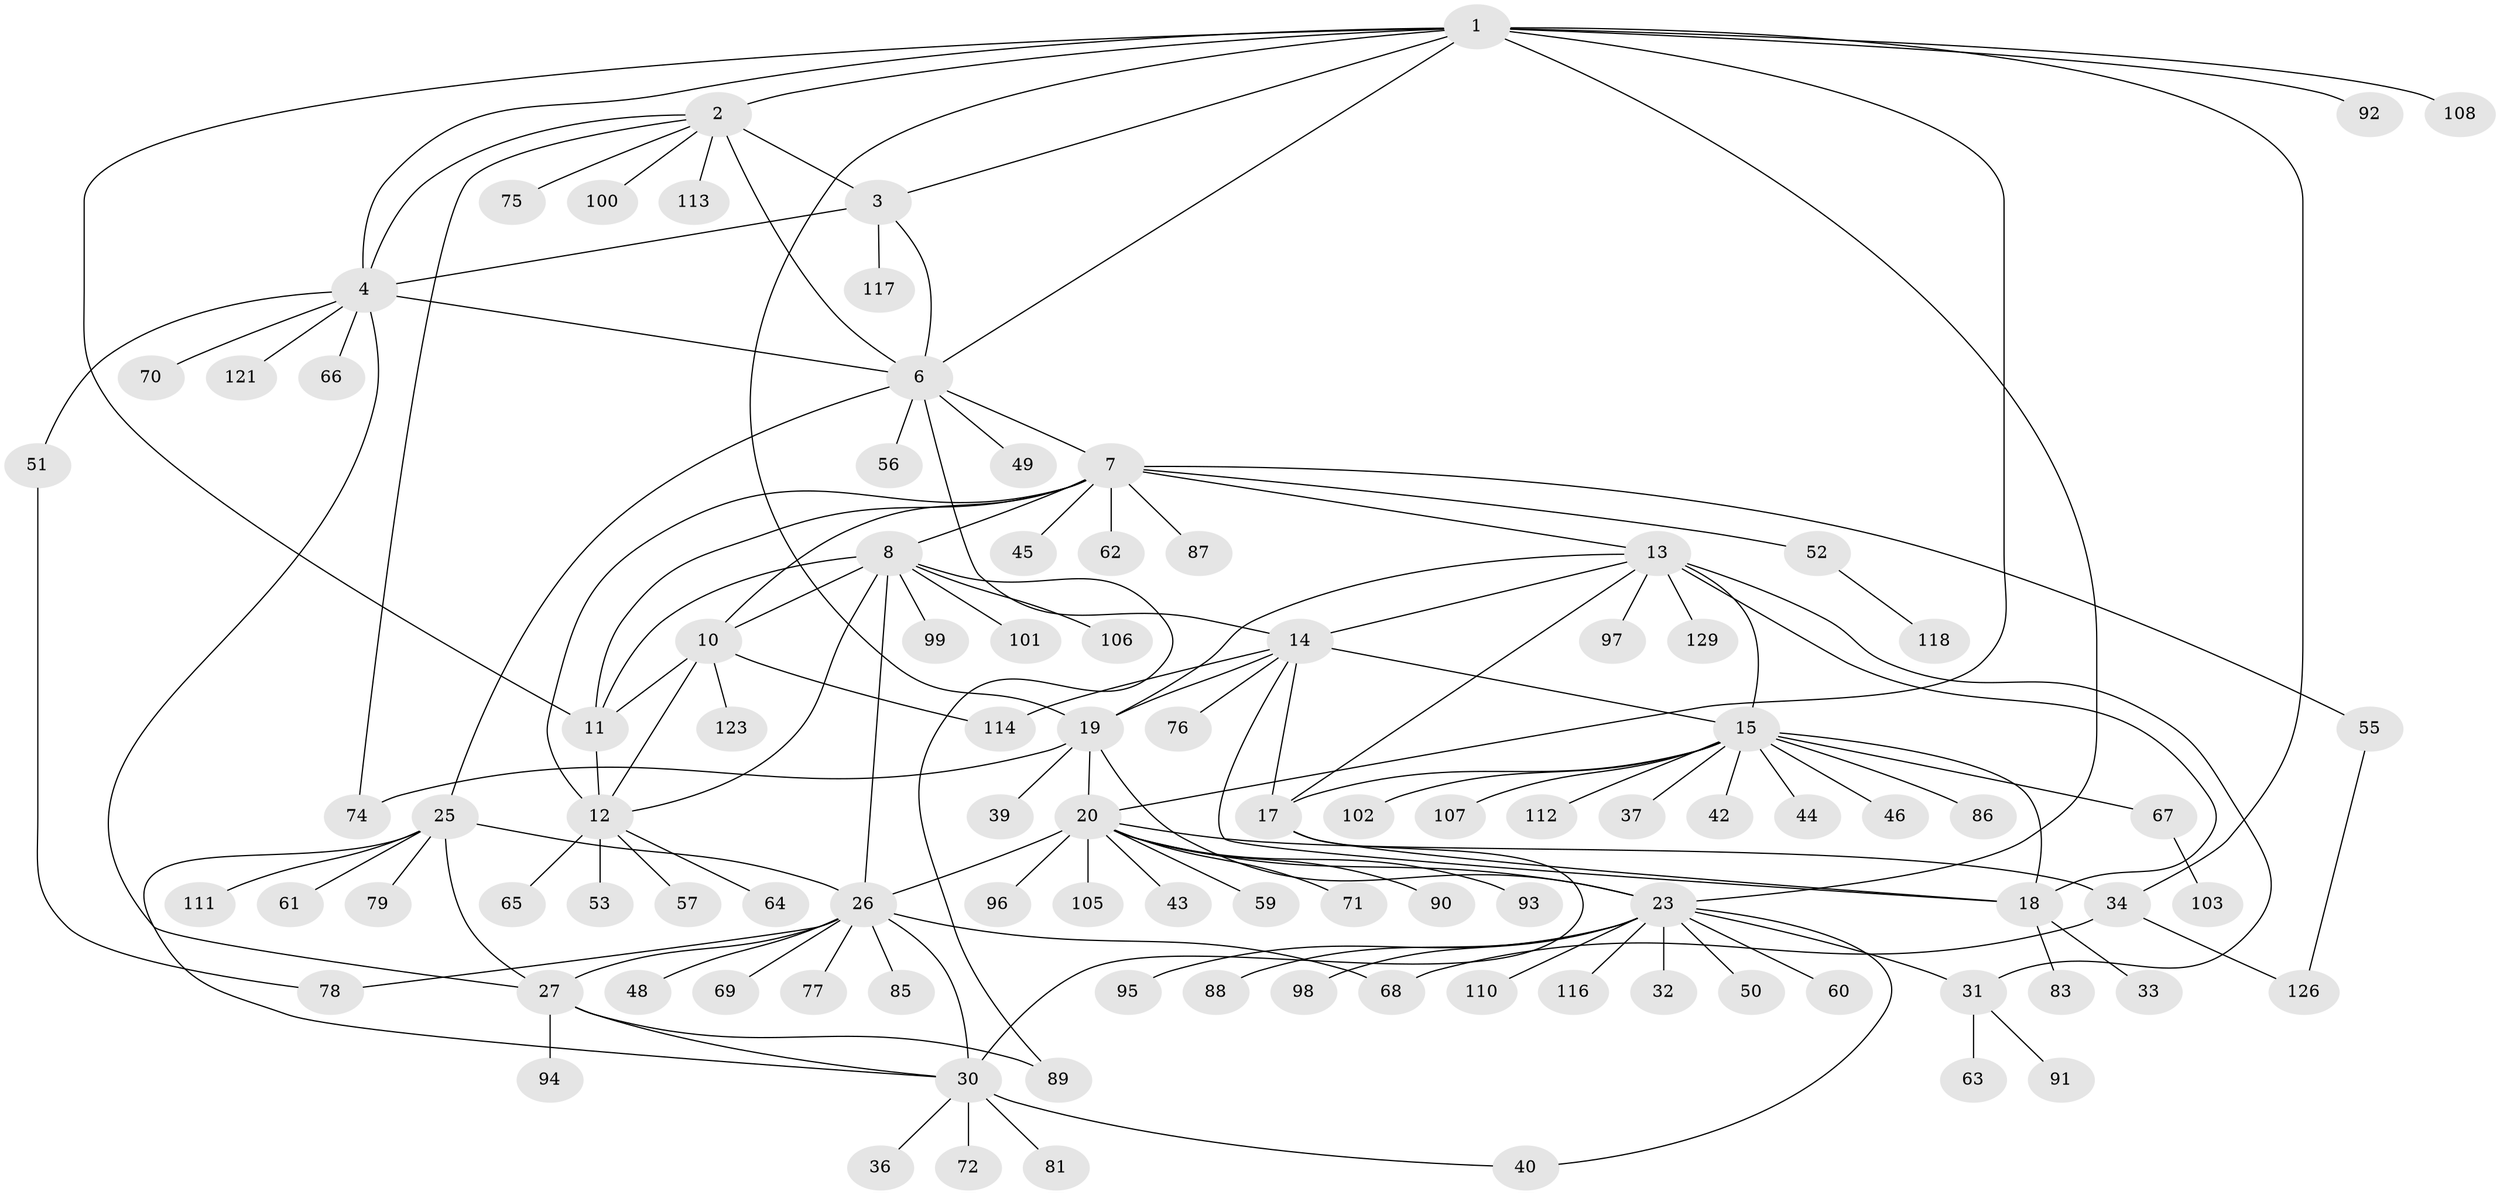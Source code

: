 // original degree distribution, {8: 0.031007751937984496, 7: 0.05426356589147287, 11: 0.05426356589147287, 10: 0.031007751937984496, 6: 0.015503875968992248, 9: 0.046511627906976744, 4: 0.015503875968992248, 1: 0.5968992248062015, 2: 0.14728682170542637, 3: 0.007751937984496124}
// Generated by graph-tools (version 1.1) at 2025/42/03/06/25 10:42:11]
// undirected, 101 vertices, 141 edges
graph export_dot {
graph [start="1"]
  node [color=gray90,style=filled];
  1 [super="+22"];
  2 [super="+5"];
  3 [super="+104"];
  4 [super="+127"];
  6;
  7 [super="+9"];
  8 [super="+128"];
  10 [super="+35"];
  11 [super="+120"];
  12 [super="+122"];
  13 [super="+115"];
  14 [super="+38"];
  15 [super="+16"];
  17 [super="+82"];
  18;
  19 [super="+80"];
  20 [super="+21"];
  23 [super="+24"];
  25 [super="+109"];
  26 [super="+28"];
  27 [super="+29"];
  30 [super="+47"];
  31 [super="+41"];
  32;
  33;
  34 [super="+73"];
  36;
  37;
  39 [super="+84"];
  40;
  42;
  43;
  44;
  45;
  46;
  48;
  49 [super="+54"];
  50;
  51;
  52 [super="+58"];
  53;
  55;
  56;
  57;
  59;
  60;
  61;
  62;
  63;
  64;
  65;
  66;
  67;
  68;
  69;
  70;
  71;
  72;
  74;
  75;
  76;
  77 [super="+124"];
  78;
  79;
  81;
  83;
  85;
  86;
  87;
  88;
  89;
  90;
  91;
  92;
  93;
  94;
  95;
  96;
  97;
  98;
  99;
  100;
  101;
  102;
  103;
  105;
  106;
  107;
  108;
  110;
  111 [super="+125"];
  112;
  113 [super="+119"];
  114;
  116;
  117;
  118;
  121;
  123;
  126;
  129;
  1 -- 2 [weight=2];
  1 -- 3;
  1 -- 4;
  1 -- 6;
  1 -- 34;
  1 -- 92;
  1 -- 19;
  1 -- 20 [weight=2];
  1 -- 23 [weight=2];
  1 -- 11;
  1 -- 108;
  2 -- 3 [weight=2];
  2 -- 4 [weight=2];
  2 -- 6 [weight=2];
  2 -- 75;
  2 -- 100;
  2 -- 113;
  2 -- 74;
  3 -- 4;
  3 -- 6;
  3 -- 117;
  4 -- 6;
  4 -- 27;
  4 -- 51;
  4 -- 66;
  4 -- 70;
  4 -- 121;
  6 -- 14;
  6 -- 49;
  6 -- 56;
  6 -- 7;
  6 -- 25;
  7 -- 8 [weight=2];
  7 -- 10 [weight=2];
  7 -- 11 [weight=2];
  7 -- 12 [weight=2];
  7 -- 87;
  7 -- 45;
  7 -- 13;
  7 -- 52;
  7 -- 55;
  7 -- 62;
  8 -- 10;
  8 -- 11;
  8 -- 12;
  8 -- 26;
  8 -- 89;
  8 -- 99;
  8 -- 101;
  8 -- 106;
  10 -- 11;
  10 -- 12;
  10 -- 114;
  10 -- 123;
  11 -- 12;
  12 -- 53;
  12 -- 57;
  12 -- 64;
  12 -- 65;
  13 -- 14;
  13 -- 15 [weight=2];
  13 -- 17;
  13 -- 18;
  13 -- 19;
  13 -- 31;
  13 -- 97;
  13 -- 129;
  14 -- 15 [weight=2];
  14 -- 17;
  14 -- 18;
  14 -- 76;
  14 -- 114;
  14 -- 19;
  15 -- 17 [weight=2];
  15 -- 18 [weight=2];
  15 -- 46;
  15 -- 67;
  15 -- 86;
  15 -- 102;
  15 -- 107;
  15 -- 37;
  15 -- 42;
  15 -- 44;
  15 -- 112;
  17 -- 18;
  17 -- 30;
  18 -- 33;
  18 -- 83;
  19 -- 20 [weight=2];
  19 -- 23 [weight=2];
  19 -- 39;
  19 -- 74;
  20 -- 23 [weight=4];
  20 -- 43;
  20 -- 71;
  20 -- 90;
  20 -- 93;
  20 -- 96;
  20 -- 105;
  20 -- 34;
  20 -- 26;
  20 -- 59;
  23 -- 40;
  23 -- 50;
  23 -- 60;
  23 -- 88;
  23 -- 32;
  23 -- 98;
  23 -- 110;
  23 -- 116;
  23 -- 95;
  23 -- 31;
  25 -- 26 [weight=2];
  25 -- 27 [weight=2];
  25 -- 30;
  25 -- 61;
  25 -- 79;
  25 -- 111;
  26 -- 27 [weight=4];
  26 -- 30 [weight=2];
  26 -- 68;
  26 -- 78;
  26 -- 69;
  26 -- 77;
  26 -- 48;
  26 -- 85;
  27 -- 30 [weight=2];
  27 -- 89;
  27 -- 94;
  30 -- 36;
  30 -- 40;
  30 -- 72;
  30 -- 81;
  31 -- 91;
  31 -- 63;
  34 -- 126;
  34 -- 68;
  51 -- 78;
  52 -- 118;
  55 -- 126;
  67 -- 103;
}
